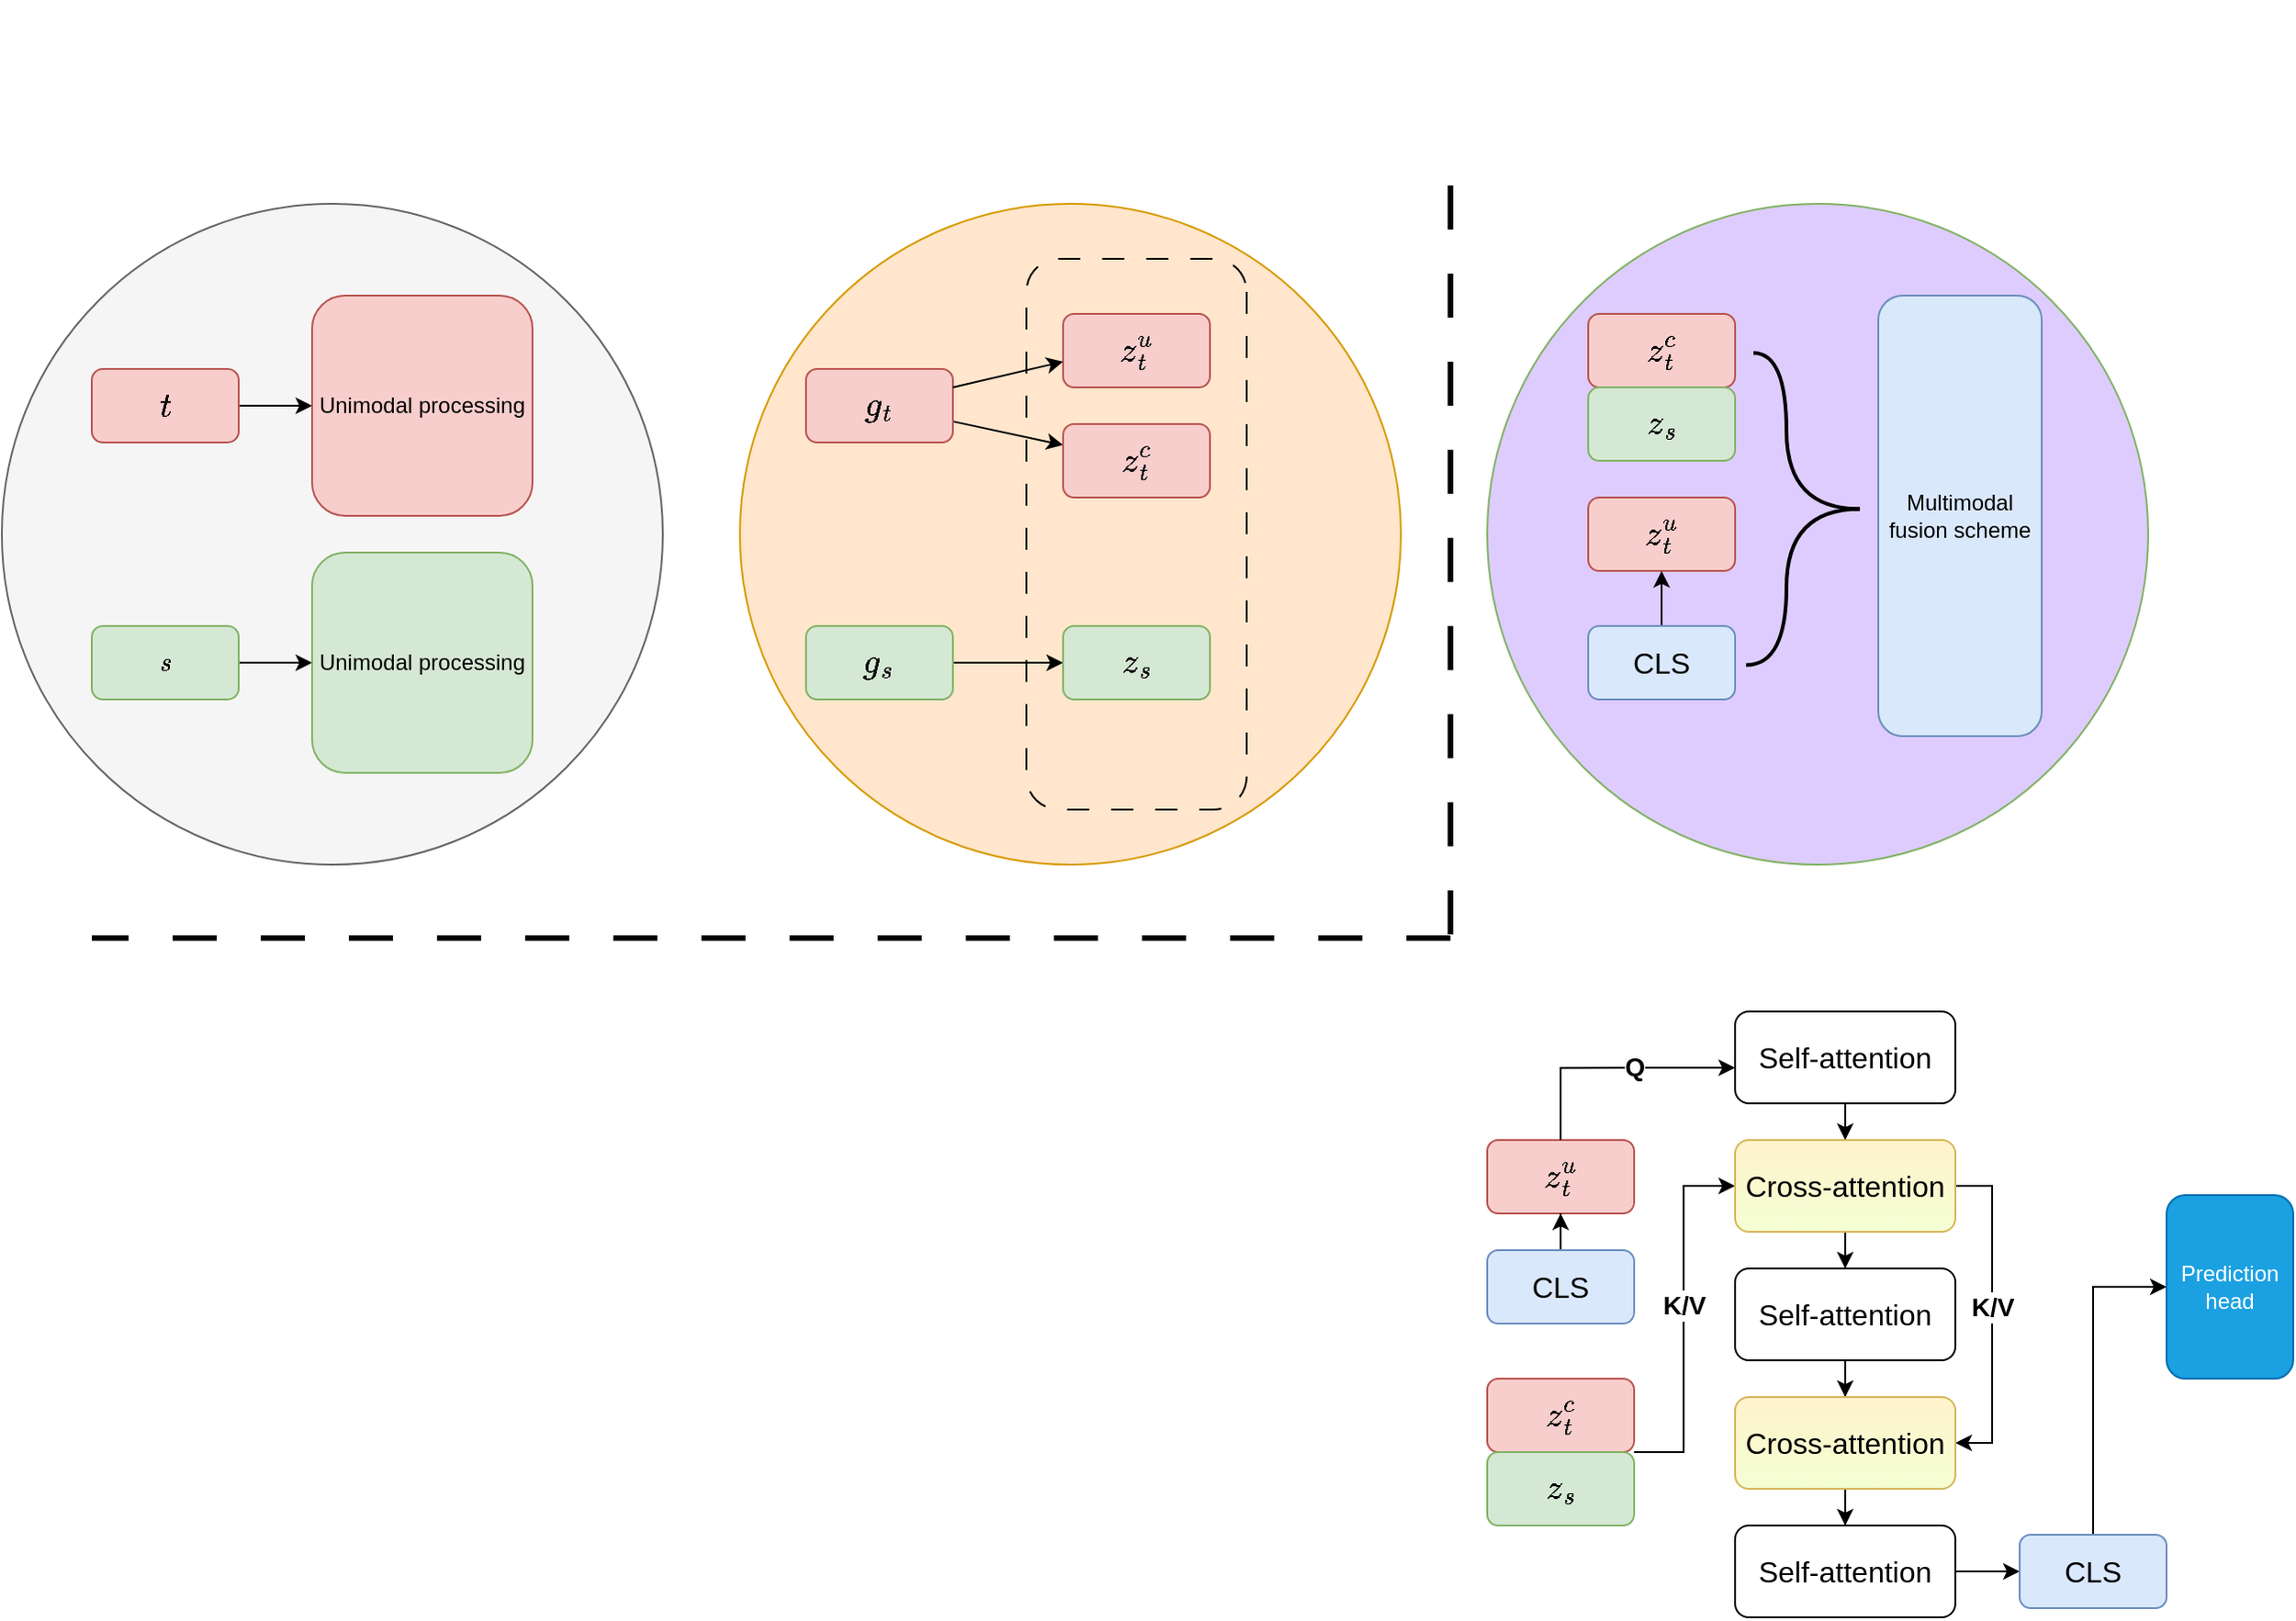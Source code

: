 <mxfile version="26.0.3">
  <diagram name="Page-1" id="ppDWNuSZf4CIT6eY6HD5">
    <mxGraphModel dx="892" dy="1739" grid="1" gridSize="10" guides="1" tooltips="1" connect="1" arrows="1" fold="1" page="1" pageScale="1" pageWidth="827" pageHeight="1169" math="1" shadow="0">
      <root>
        <mxCell id="0" />
        <mxCell id="1" parent="0" />
        <mxCell id="b5ZvEWZHJdZfXE5YK8wL-39" value="" style="ellipse;whiteSpace=wrap;html=1;aspect=fixed;fillColor=#DECCFF;strokeColor=#82b366;" vertex="1" parent="1">
          <mxGeometry x="920" y="50" width="360" height="360" as="geometry" />
        </mxCell>
        <mxCell id="b5ZvEWZHJdZfXE5YK8wL-23" value="" style="ellipse;whiteSpace=wrap;html=1;aspect=fixed;fillColor=#ffe6cc;strokeColor=#d79b00;" vertex="1" parent="1">
          <mxGeometry x="513" y="50" width="360" height="360" as="geometry" />
        </mxCell>
        <mxCell id="b5ZvEWZHJdZfXE5YK8wL-9" value="" style="ellipse;whiteSpace=wrap;html=1;aspect=fixed;fillColor=#f5f5f5;strokeColor=#666666;fontColor=#333333;" vertex="1" parent="1">
          <mxGeometry x="111" y="50" width="360" height="360" as="geometry" />
        </mxCell>
        <mxCell id="b5ZvEWZHJdZfXE5YK8wL-8" value="" style="edgeStyle=orthogonalEdgeStyle;rounded=0;orthogonalLoop=1;jettySize=auto;html=1;" edge="1" parent="1" source="b5ZvEWZHJdZfXE5YK8wL-2" target="b5ZvEWZHJdZfXE5YK8wL-5">
          <mxGeometry relative="1" as="geometry" />
        </mxCell>
        <mxCell id="b5ZvEWZHJdZfXE5YK8wL-2" value="&lt;font style=&quot;font-size: 16px;&quot;&gt;$$t$$&lt;/font&gt;" style="rounded=1;whiteSpace=wrap;html=1;fillColor=#f8cecc;strokeColor=#b85450;" vertex="1" parent="1">
          <mxGeometry x="160" y="140" width="80" height="40" as="geometry" />
        </mxCell>
        <mxCell id="b5ZvEWZHJdZfXE5YK8wL-7" value="" style="edgeStyle=orthogonalEdgeStyle;rounded=0;orthogonalLoop=1;jettySize=auto;html=1;" edge="1" parent="1" source="b5ZvEWZHJdZfXE5YK8wL-4" target="b5ZvEWZHJdZfXE5YK8wL-6">
          <mxGeometry relative="1" as="geometry" />
        </mxCell>
        <mxCell id="b5ZvEWZHJdZfXE5YK8wL-4" value="$$s$$" style="rounded=1;whiteSpace=wrap;html=1;fillColor=#d5e8d4;strokeColor=#82b366;" vertex="1" parent="1">
          <mxGeometry x="160" y="280" width="80" height="40" as="geometry" />
        </mxCell>
        <mxCell id="b5ZvEWZHJdZfXE5YK8wL-5" value="Unimodal processing" style="rounded=1;whiteSpace=wrap;html=1;fillColor=#f8cecc;strokeColor=#b85450;" vertex="1" parent="1">
          <mxGeometry x="280" y="100" width="120" height="120" as="geometry" />
        </mxCell>
        <mxCell id="b5ZvEWZHJdZfXE5YK8wL-6" value="Unimodal processing" style="rounded=1;whiteSpace=wrap;html=1;fillColor=#d5e8d4;strokeColor=#82b366;" vertex="1" parent="1">
          <mxGeometry x="280" y="240" width="120" height="120" as="geometry" />
        </mxCell>
        <mxCell id="b5ZvEWZHJdZfXE5YK8wL-19" value="" style="rounded=0;orthogonalLoop=1;jettySize=auto;html=1;" edge="1" parent="1" source="b5ZvEWZHJdZfXE5YK8wL-13" target="b5ZvEWZHJdZfXE5YK8wL-17">
          <mxGeometry relative="1" as="geometry" />
        </mxCell>
        <mxCell id="b5ZvEWZHJdZfXE5YK8wL-13" value="&lt;font style=&quot;font-size: 16px;&quot;&gt;$$g_t$$&lt;/font&gt;" style="rounded=1;whiteSpace=wrap;html=1;fillColor=#f8cecc;strokeColor=#b85450;" vertex="1" parent="1">
          <mxGeometry x="549" y="140" width="80" height="40" as="geometry" />
        </mxCell>
        <mxCell id="b5ZvEWZHJdZfXE5YK8wL-22" value="" style="edgeStyle=orthogonalEdgeStyle;rounded=0;orthogonalLoop=1;jettySize=auto;html=1;" edge="1" parent="1" source="b5ZvEWZHJdZfXE5YK8wL-14" target="b5ZvEWZHJdZfXE5YK8wL-18">
          <mxGeometry relative="1" as="geometry" />
        </mxCell>
        <mxCell id="b5ZvEWZHJdZfXE5YK8wL-14" value="&lt;font style=&quot;font-size: 16px;&quot;&gt;$$g_s$$&lt;/font&gt;" style="rounded=1;whiteSpace=wrap;html=1;fillColor=#d5e8d4;strokeColor=#82b366;" vertex="1" parent="1">
          <mxGeometry x="549" y="280" width="80" height="40" as="geometry" />
        </mxCell>
        <mxCell id="b5ZvEWZHJdZfXE5YK8wL-15" value="" style="rounded=1;whiteSpace=wrap;html=1;rotation=90;fillColor=none;dashed=1;dashPattern=12 12;" vertex="1" parent="1">
          <mxGeometry x="579" y="170" width="300" height="120" as="geometry" />
        </mxCell>
        <mxCell id="b5ZvEWZHJdZfXE5YK8wL-16" value="&lt;font style=&quot;font-size: 16px;&quot;&gt;$$z_t^u$$&lt;/font&gt;" style="rounded=1;whiteSpace=wrap;html=1;fillColor=#f8cecc;strokeColor=#b85450;" vertex="1" parent="1">
          <mxGeometry x="689" y="110" width="80" height="40" as="geometry" />
        </mxCell>
        <mxCell id="b5ZvEWZHJdZfXE5YK8wL-17" value="&lt;font style=&quot;font-size: 16px;&quot;&gt;$$z_t^c$$&lt;/font&gt;" style="rounded=1;whiteSpace=wrap;html=1;fillColor=#f8cecc;strokeColor=#b85450;" vertex="1" parent="1">
          <mxGeometry x="689" y="170" width="80" height="40" as="geometry" />
        </mxCell>
        <mxCell id="b5ZvEWZHJdZfXE5YK8wL-18" value="&lt;font style=&quot;font-size: 16px;&quot;&gt;$$z_s$$&lt;/font&gt;" style="rounded=1;whiteSpace=wrap;html=1;fillColor=#d5e8d4;strokeColor=#82b366;" vertex="1" parent="1">
          <mxGeometry x="689" y="280" width="80" height="40" as="geometry" />
        </mxCell>
        <mxCell id="b5ZvEWZHJdZfXE5YK8wL-21" value="" style="rounded=0;orthogonalLoop=1;jettySize=auto;html=1;exitX=1;exitY=0.25;exitDx=0;exitDy=0;" edge="1" parent="1" source="b5ZvEWZHJdZfXE5YK8wL-13">
          <mxGeometry relative="1" as="geometry">
            <mxPoint x="629" y="124" as="sourcePoint" />
            <mxPoint x="689" y="136" as="targetPoint" />
          </mxGeometry>
        </mxCell>
        <mxCell id="b5ZvEWZHJdZfXE5YK8wL-24" value="&lt;font style=&quot;font-size: 16px;&quot;&gt;$$z_t^u$$&lt;/font&gt;" style="rounded=1;whiteSpace=wrap;html=1;fillColor=#f8cecc;strokeColor=#b85450;" vertex="1" parent="1">
          <mxGeometry x="975" y="210" width="80" height="40" as="geometry" />
        </mxCell>
        <mxCell id="b5ZvEWZHJdZfXE5YK8wL-25" value="&lt;font style=&quot;font-size: 16px;&quot;&gt;$$z_t^c$$&lt;/font&gt;" style="rounded=1;whiteSpace=wrap;html=1;fillColor=#f8cecc;strokeColor=#b85450;" vertex="1" parent="1">
          <mxGeometry x="975" y="110" width="80" height="40" as="geometry" />
        </mxCell>
        <mxCell id="b5ZvEWZHJdZfXE5YK8wL-26" value="&lt;font style=&quot;font-size: 16px;&quot;&gt;$$z_s$$&lt;/font&gt;" style="rounded=1;whiteSpace=wrap;html=1;fillColor=#d5e8d4;strokeColor=#82b366;" vertex="1" parent="1">
          <mxGeometry x="975" y="150" width="80" height="40" as="geometry" />
        </mxCell>
        <mxCell id="b5ZvEWZHJdZfXE5YK8wL-30" style="edgeStyle=orthogonalEdgeStyle;rounded=0;orthogonalLoop=1;jettySize=auto;html=1;entryX=0.5;entryY=1;entryDx=0;entryDy=0;" edge="1" parent="1" source="b5ZvEWZHJdZfXE5YK8wL-27" target="b5ZvEWZHJdZfXE5YK8wL-24">
          <mxGeometry relative="1" as="geometry" />
        </mxCell>
        <mxCell id="b5ZvEWZHJdZfXE5YK8wL-27" value="&lt;font style=&quot;font-size: 16px;&quot;&gt;CLS&lt;/font&gt;" style="rounded=1;whiteSpace=wrap;html=1;fillColor=#dae8fc;strokeColor=#6c8ebf;" vertex="1" parent="1">
          <mxGeometry x="975" y="280" width="80" height="40" as="geometry" />
        </mxCell>
        <mxCell id="b5ZvEWZHJdZfXE5YK8wL-37" value="&lt;font&gt;Multimodal fusion scheme&lt;/font&gt;" style="rounded=1;whiteSpace=wrap;html=1;fillColor=#dae8fc;strokeColor=#6c8ebf;" vertex="1" parent="1">
          <mxGeometry x="1133" y="100" width="89" height="240" as="geometry" />
        </mxCell>
        <mxCell id="b5ZvEWZHJdZfXE5YK8wL-40" value="" style="group;rotation=-179;" vertex="1" connectable="0" parent="1">
          <mxGeometry x="980" y="-60" width="60" height="170" as="geometry" />
        </mxCell>
        <mxCell id="b5ZvEWZHJdZfXE5YK8wL-41" value="" style="endArrow=none;html=1;rounded=0;fontStyle=1;edgeStyle=orthogonalEdgeStyle;curved=1;strokeWidth=2;" edge="1" parent="b5ZvEWZHJdZfXE5YK8wL-40">
          <mxGeometry width="50" height="50" relative="1" as="geometry">
            <mxPoint x="143" y="276.25" as="sourcePoint" />
            <mxPoint x="81" y="361.25" as="targetPoint" />
            <Array as="points">
              <mxPoint x="103" y="276.25" />
              <mxPoint x="101" y="361.25" />
            </Array>
          </mxGeometry>
        </mxCell>
        <mxCell id="b5ZvEWZHJdZfXE5YK8wL-42" value="" style="endArrow=none;html=1;rounded=0;edgeStyle=orthogonalEdgeStyle;curved=1;strokeWidth=2;" edge="1" parent="b5ZvEWZHJdZfXE5YK8wL-40">
          <mxGeometry width="50" height="50" relative="1" as="geometry">
            <mxPoint x="143" y="276.25" as="sourcePoint" />
            <mxPoint x="85" y="191.25" as="targetPoint" />
            <Array as="points">
              <mxPoint x="103" y="276.25" />
              <mxPoint x="105" y="191.25" />
            </Array>
          </mxGeometry>
        </mxCell>
        <mxCell id="b5ZvEWZHJdZfXE5YK8wL-44" value="" style="endArrow=none;html=1;rounded=0;strokeWidth=3;dashed=1;dashPattern=8 8;" edge="1" parent="1">
          <mxGeometry width="50" height="50" relative="1" as="geometry">
            <mxPoint x="900" y="40" as="sourcePoint" />
            <mxPoint x="900" y="450" as="targetPoint" />
          </mxGeometry>
        </mxCell>
        <mxCell id="b5ZvEWZHJdZfXE5YK8wL-45" value="" style="endArrow=none;html=1;rounded=0;strokeWidth=3;dashed=1;dashPattern=8 8;" edge="1" parent="1">
          <mxGeometry width="50" height="50" relative="1" as="geometry">
            <mxPoint x="900" y="450" as="sourcePoint" />
            <mxPoint x="160" y="450" as="targetPoint" />
          </mxGeometry>
        </mxCell>
        <mxCell id="b5ZvEWZHJdZfXE5YK8wL-48" value="&lt;font style=&quot;font-size: 16px;&quot;&gt;$$z_t^u$$&lt;/font&gt;" style="rounded=1;whiteSpace=wrap;html=1;fillColor=#f8cecc;strokeColor=#b85450;" vertex="1" parent="1">
          <mxGeometry x="920" y="560" width="80" height="40" as="geometry" />
        </mxCell>
        <mxCell id="b5ZvEWZHJdZfXE5YK8wL-72" style="edgeStyle=orthogonalEdgeStyle;rounded=0;orthogonalLoop=1;jettySize=auto;html=1;entryX=0;entryY=0.5;entryDx=0;entryDy=0;exitX=1;exitY=1;exitDx=0;exitDy=0;" edge="1" parent="1" source="b5ZvEWZHJdZfXE5YK8wL-49" target="b5ZvEWZHJdZfXE5YK8wL-58">
          <mxGeometry relative="1" as="geometry">
            <Array as="points">
              <mxPoint x="1027" y="730" />
              <mxPoint x="1027" y="585" />
            </Array>
          </mxGeometry>
        </mxCell>
        <mxCell id="b5ZvEWZHJdZfXE5YK8wL-74" value="&lt;font style=&quot;font-size: 14px;&quot;&gt;&lt;b&gt;K/V&lt;/b&gt;&lt;/font&gt;" style="edgeLabel;html=1;align=center;verticalAlign=middle;resizable=0;points=[];" vertex="1" connectable="0" parent="b5ZvEWZHJdZfXE5YK8wL-72">
          <mxGeometry x="0.234" relative="1" as="geometry">
            <mxPoint y="16" as="offset" />
          </mxGeometry>
        </mxCell>
        <mxCell id="b5ZvEWZHJdZfXE5YK8wL-49" value="&lt;font style=&quot;font-size: 16px;&quot;&gt;$$z_t^c$$&lt;/font&gt;" style="rounded=1;whiteSpace=wrap;html=1;fillColor=#f8cecc;strokeColor=#b85450;" vertex="1" parent="1">
          <mxGeometry x="920" y="690" width="80" height="40" as="geometry" />
        </mxCell>
        <mxCell id="b5ZvEWZHJdZfXE5YK8wL-50" value="&lt;font style=&quot;font-size: 16px;&quot;&gt;$$z_s$$&lt;/font&gt;" style="rounded=1;whiteSpace=wrap;html=1;fillColor=#d5e8d4;strokeColor=#82b366;" vertex="1" parent="1">
          <mxGeometry x="920" y="730" width="80" height="40" as="geometry" />
        </mxCell>
        <mxCell id="b5ZvEWZHJdZfXE5YK8wL-51" style="edgeStyle=orthogonalEdgeStyle;rounded=0;orthogonalLoop=1;jettySize=auto;html=1;entryX=0.5;entryY=1;entryDx=0;entryDy=0;" edge="1" parent="1" source="b5ZvEWZHJdZfXE5YK8wL-52" target="b5ZvEWZHJdZfXE5YK8wL-48">
          <mxGeometry relative="1" as="geometry" />
        </mxCell>
        <mxCell id="b5ZvEWZHJdZfXE5YK8wL-52" value="&lt;font style=&quot;font-size: 16px;&quot;&gt;CLS&lt;/font&gt;" style="rounded=1;whiteSpace=wrap;html=1;fillColor=#dae8fc;strokeColor=#6c8ebf;" vertex="1" parent="1">
          <mxGeometry x="920" y="620" width="80" height="40" as="geometry" />
        </mxCell>
        <mxCell id="b5ZvEWZHJdZfXE5YK8wL-64" style="edgeStyle=orthogonalEdgeStyle;rounded=0;orthogonalLoop=1;jettySize=auto;html=1;entryX=0.5;entryY=0;entryDx=0;entryDy=0;" edge="1" parent="1" source="b5ZvEWZHJdZfXE5YK8wL-53" target="b5ZvEWZHJdZfXE5YK8wL-58">
          <mxGeometry relative="1" as="geometry" />
        </mxCell>
        <mxCell id="b5ZvEWZHJdZfXE5YK8wL-53" value="&lt;font style=&quot;font-size: 16px;&quot;&gt;Self-attention&lt;/font&gt;" style="rounded=1;whiteSpace=wrap;html=1;" vertex="1" parent="1">
          <mxGeometry x="1055" y="490" width="120" height="50" as="geometry" />
        </mxCell>
        <mxCell id="b5ZvEWZHJdZfXE5YK8wL-66" style="edgeStyle=orthogonalEdgeStyle;rounded=0;orthogonalLoop=1;jettySize=auto;html=1;entryX=0.5;entryY=0;entryDx=0;entryDy=0;" edge="1" parent="1" source="b5ZvEWZHJdZfXE5YK8wL-56" target="b5ZvEWZHJdZfXE5YK8wL-61">
          <mxGeometry relative="1" as="geometry" />
        </mxCell>
        <mxCell id="b5ZvEWZHJdZfXE5YK8wL-56" value="&lt;font style=&quot;font-size: 16px;&quot;&gt;Self-attention&lt;/font&gt;" style="rounded=1;whiteSpace=wrap;html=1;" vertex="1" parent="1">
          <mxGeometry x="1055" y="630" width="120" height="50" as="geometry" />
        </mxCell>
        <mxCell id="b5ZvEWZHJdZfXE5YK8wL-69" style="edgeStyle=orthogonalEdgeStyle;rounded=0;orthogonalLoop=1;jettySize=auto;html=1;" edge="1" parent="1" source="b5ZvEWZHJdZfXE5YK8wL-57" target="b5ZvEWZHJdZfXE5YK8wL-68">
          <mxGeometry relative="1" as="geometry" />
        </mxCell>
        <mxCell id="b5ZvEWZHJdZfXE5YK8wL-57" value="&lt;font style=&quot;font-size: 16px;&quot;&gt;Self-attention&lt;/font&gt;" style="rounded=1;whiteSpace=wrap;html=1;" vertex="1" parent="1">
          <mxGeometry x="1055" y="770" width="120" height="50" as="geometry" />
        </mxCell>
        <mxCell id="b5ZvEWZHJdZfXE5YK8wL-65" style="edgeStyle=orthogonalEdgeStyle;rounded=0;orthogonalLoop=1;jettySize=auto;html=1;entryX=0.5;entryY=0;entryDx=0;entryDy=0;" edge="1" parent="1" source="b5ZvEWZHJdZfXE5YK8wL-58" target="b5ZvEWZHJdZfXE5YK8wL-56">
          <mxGeometry relative="1" as="geometry" />
        </mxCell>
        <mxCell id="b5ZvEWZHJdZfXE5YK8wL-73" style="edgeStyle=orthogonalEdgeStyle;rounded=0;orthogonalLoop=1;jettySize=auto;html=1;entryX=1;entryY=0.5;entryDx=0;entryDy=0;" edge="1" parent="1" source="b5ZvEWZHJdZfXE5YK8wL-58" target="b5ZvEWZHJdZfXE5YK8wL-61">
          <mxGeometry relative="1" as="geometry">
            <mxPoint x="1200" y="730" as="targetPoint" />
            <Array as="points">
              <mxPoint x="1195" y="585" />
              <mxPoint x="1195" y="725" />
            </Array>
          </mxGeometry>
        </mxCell>
        <mxCell id="b5ZvEWZHJdZfXE5YK8wL-75" value="&lt;b style=&quot;font-size: 14px;&quot;&gt;K/V&lt;/b&gt;" style="edgeLabel;html=1;align=center;verticalAlign=middle;resizable=0;points=[];" vertex="1" connectable="0" parent="b5ZvEWZHJdZfXE5YK8wL-73">
          <mxGeometry x="-0.185" relative="1" as="geometry">
            <mxPoint y="12" as="offset" />
          </mxGeometry>
        </mxCell>
        <mxCell id="b5ZvEWZHJdZfXE5YK8wL-58" value="&lt;font style=&quot;font-size: 16px;&quot;&gt;Cross-attention&lt;/font&gt;" style="rounded=1;whiteSpace=wrap;html=1;fillColor=#fff2cc;strokeColor=#d6b656;gradientColor=#F4FFD3;" vertex="1" parent="1">
          <mxGeometry x="1055" y="560" width="120" height="50" as="geometry" />
        </mxCell>
        <mxCell id="b5ZvEWZHJdZfXE5YK8wL-67" style="edgeStyle=orthogonalEdgeStyle;rounded=0;orthogonalLoop=1;jettySize=auto;html=1;entryX=0.5;entryY=0;entryDx=0;entryDy=0;" edge="1" parent="1" source="b5ZvEWZHJdZfXE5YK8wL-61" target="b5ZvEWZHJdZfXE5YK8wL-57">
          <mxGeometry relative="1" as="geometry" />
        </mxCell>
        <mxCell id="b5ZvEWZHJdZfXE5YK8wL-61" value="&lt;font style=&quot;font-size: 16px;&quot;&gt;Cross-attention&lt;/font&gt;" style="rounded=1;whiteSpace=wrap;html=1;fillColor=#fff2cc;strokeColor=#d6b656;gradientColor=#F4FFD3;" vertex="1" parent="1">
          <mxGeometry x="1055" y="700" width="120" height="50" as="geometry" />
        </mxCell>
        <mxCell id="b5ZvEWZHJdZfXE5YK8wL-62" value="&lt;b style=&quot;font-size: 14px;&quot;&gt;Q&lt;/b&gt;" style="edgeStyle=orthogonalEdgeStyle;rounded=0;orthogonalLoop=1;jettySize=auto;html=1;entryX=0;entryY=0.613;entryDx=0;entryDy=0;entryPerimeter=0;" edge="1" parent="1" source="b5ZvEWZHJdZfXE5YK8wL-48" target="b5ZvEWZHJdZfXE5YK8wL-53">
          <mxGeometry x="0.181" y="1" relative="1" as="geometry">
            <Array as="points">
              <mxPoint x="960" y="521" />
            </Array>
            <mxPoint as="offset" />
          </mxGeometry>
        </mxCell>
        <mxCell id="b5ZvEWZHJdZfXE5YK8wL-71" style="edgeStyle=orthogonalEdgeStyle;rounded=0;orthogonalLoop=1;jettySize=auto;html=1;entryX=0;entryY=0.5;entryDx=0;entryDy=0;" edge="1" parent="1" source="b5ZvEWZHJdZfXE5YK8wL-68" target="b5ZvEWZHJdZfXE5YK8wL-70">
          <mxGeometry relative="1" as="geometry" />
        </mxCell>
        <mxCell id="b5ZvEWZHJdZfXE5YK8wL-68" value="&lt;font style=&quot;font-size: 16px;&quot;&gt;CLS&lt;/font&gt;" style="rounded=1;whiteSpace=wrap;html=1;fillColor=#dae8fc;strokeColor=#6c8ebf;" vertex="1" parent="1">
          <mxGeometry x="1210" y="775" width="80" height="40" as="geometry" />
        </mxCell>
        <mxCell id="b5ZvEWZHJdZfXE5YK8wL-70" value="Prediction head" style="rounded=1;whiteSpace=wrap;html=1;fillColor=#1ba1e2;fontColor=#ffffff;strokeColor=#006EAF;" vertex="1" parent="1">
          <mxGeometry x="1290" y="590" width="69" height="100" as="geometry" />
        </mxCell>
      </root>
    </mxGraphModel>
  </diagram>
</mxfile>
